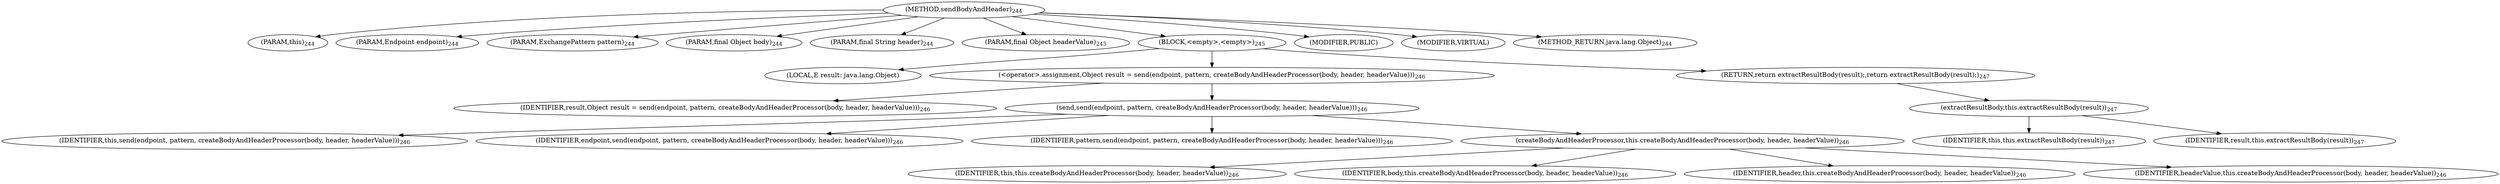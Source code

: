 digraph "sendBodyAndHeader" {  
"432" [label = <(METHOD,sendBodyAndHeader)<SUB>244</SUB>> ]
"42" [label = <(PARAM,this)<SUB>244</SUB>> ]
"433" [label = <(PARAM,Endpoint endpoint)<SUB>244</SUB>> ]
"434" [label = <(PARAM,ExchangePattern pattern)<SUB>244</SUB>> ]
"435" [label = <(PARAM,final Object body)<SUB>244</SUB>> ]
"436" [label = <(PARAM,final String header)<SUB>244</SUB>> ]
"437" [label = <(PARAM,final Object headerValue)<SUB>245</SUB>> ]
"438" [label = <(BLOCK,&lt;empty&gt;,&lt;empty&gt;)<SUB>245</SUB>> ]
"439" [label = <(LOCAL,E result: java.lang.Object)> ]
"440" [label = <(&lt;operator&gt;.assignment,Object result = send(endpoint, pattern, createBodyAndHeaderProcessor(body, header, headerValue)))<SUB>246</SUB>> ]
"441" [label = <(IDENTIFIER,result,Object result = send(endpoint, pattern, createBodyAndHeaderProcessor(body, header, headerValue)))<SUB>246</SUB>> ]
"442" [label = <(send,send(endpoint, pattern, createBodyAndHeaderProcessor(body, header, headerValue)))<SUB>246</SUB>> ]
"43" [label = <(IDENTIFIER,this,send(endpoint, pattern, createBodyAndHeaderProcessor(body, header, headerValue)))<SUB>246</SUB>> ]
"443" [label = <(IDENTIFIER,endpoint,send(endpoint, pattern, createBodyAndHeaderProcessor(body, header, headerValue)))<SUB>246</SUB>> ]
"444" [label = <(IDENTIFIER,pattern,send(endpoint, pattern, createBodyAndHeaderProcessor(body, header, headerValue)))<SUB>246</SUB>> ]
"445" [label = <(createBodyAndHeaderProcessor,this.createBodyAndHeaderProcessor(body, header, headerValue))<SUB>246</SUB>> ]
"41" [label = <(IDENTIFIER,this,this.createBodyAndHeaderProcessor(body, header, headerValue))<SUB>246</SUB>> ]
"446" [label = <(IDENTIFIER,body,this.createBodyAndHeaderProcessor(body, header, headerValue))<SUB>246</SUB>> ]
"447" [label = <(IDENTIFIER,header,this.createBodyAndHeaderProcessor(body, header, headerValue))<SUB>246</SUB>> ]
"448" [label = <(IDENTIFIER,headerValue,this.createBodyAndHeaderProcessor(body, header, headerValue))<SUB>246</SUB>> ]
"449" [label = <(RETURN,return extractResultBody(result);,return extractResultBody(result);)<SUB>247</SUB>> ]
"450" [label = <(extractResultBody,this.extractResultBody(result))<SUB>247</SUB>> ]
"44" [label = <(IDENTIFIER,this,this.extractResultBody(result))<SUB>247</SUB>> ]
"451" [label = <(IDENTIFIER,result,this.extractResultBody(result))<SUB>247</SUB>> ]
"452" [label = <(MODIFIER,PUBLIC)> ]
"453" [label = <(MODIFIER,VIRTUAL)> ]
"454" [label = <(METHOD_RETURN,java.lang.Object)<SUB>244</SUB>> ]
  "432" -> "42" 
  "432" -> "433" 
  "432" -> "434" 
  "432" -> "435" 
  "432" -> "436" 
  "432" -> "437" 
  "432" -> "438" 
  "432" -> "452" 
  "432" -> "453" 
  "432" -> "454" 
  "438" -> "439" 
  "438" -> "440" 
  "438" -> "449" 
  "440" -> "441" 
  "440" -> "442" 
  "442" -> "43" 
  "442" -> "443" 
  "442" -> "444" 
  "442" -> "445" 
  "445" -> "41" 
  "445" -> "446" 
  "445" -> "447" 
  "445" -> "448" 
  "449" -> "450" 
  "450" -> "44" 
  "450" -> "451" 
}
